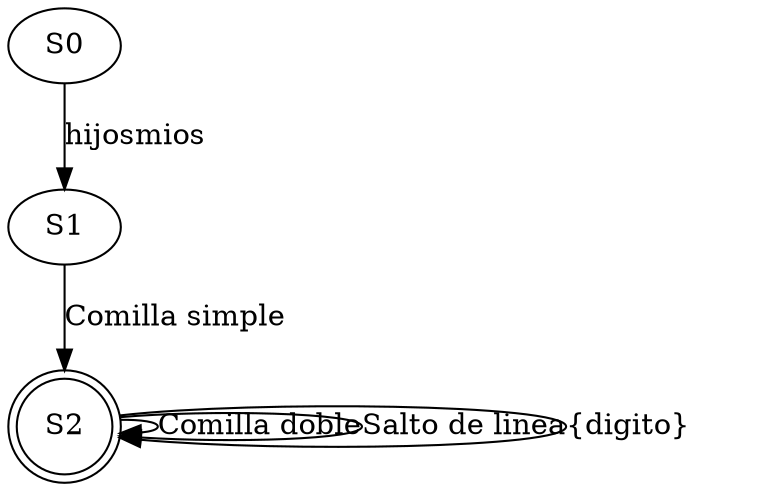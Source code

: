 digraph G {
	S0 -> S1 [label="hijosmios"]	S1 -> S2 [label="Comilla simple"]	S2 [shape="doublecircle"]	S2 -> S2 [label="Comilla doble"]	S2 -> S2 [label="Salto de linea"]	S2 -> S2 [label="{digito}"]
}